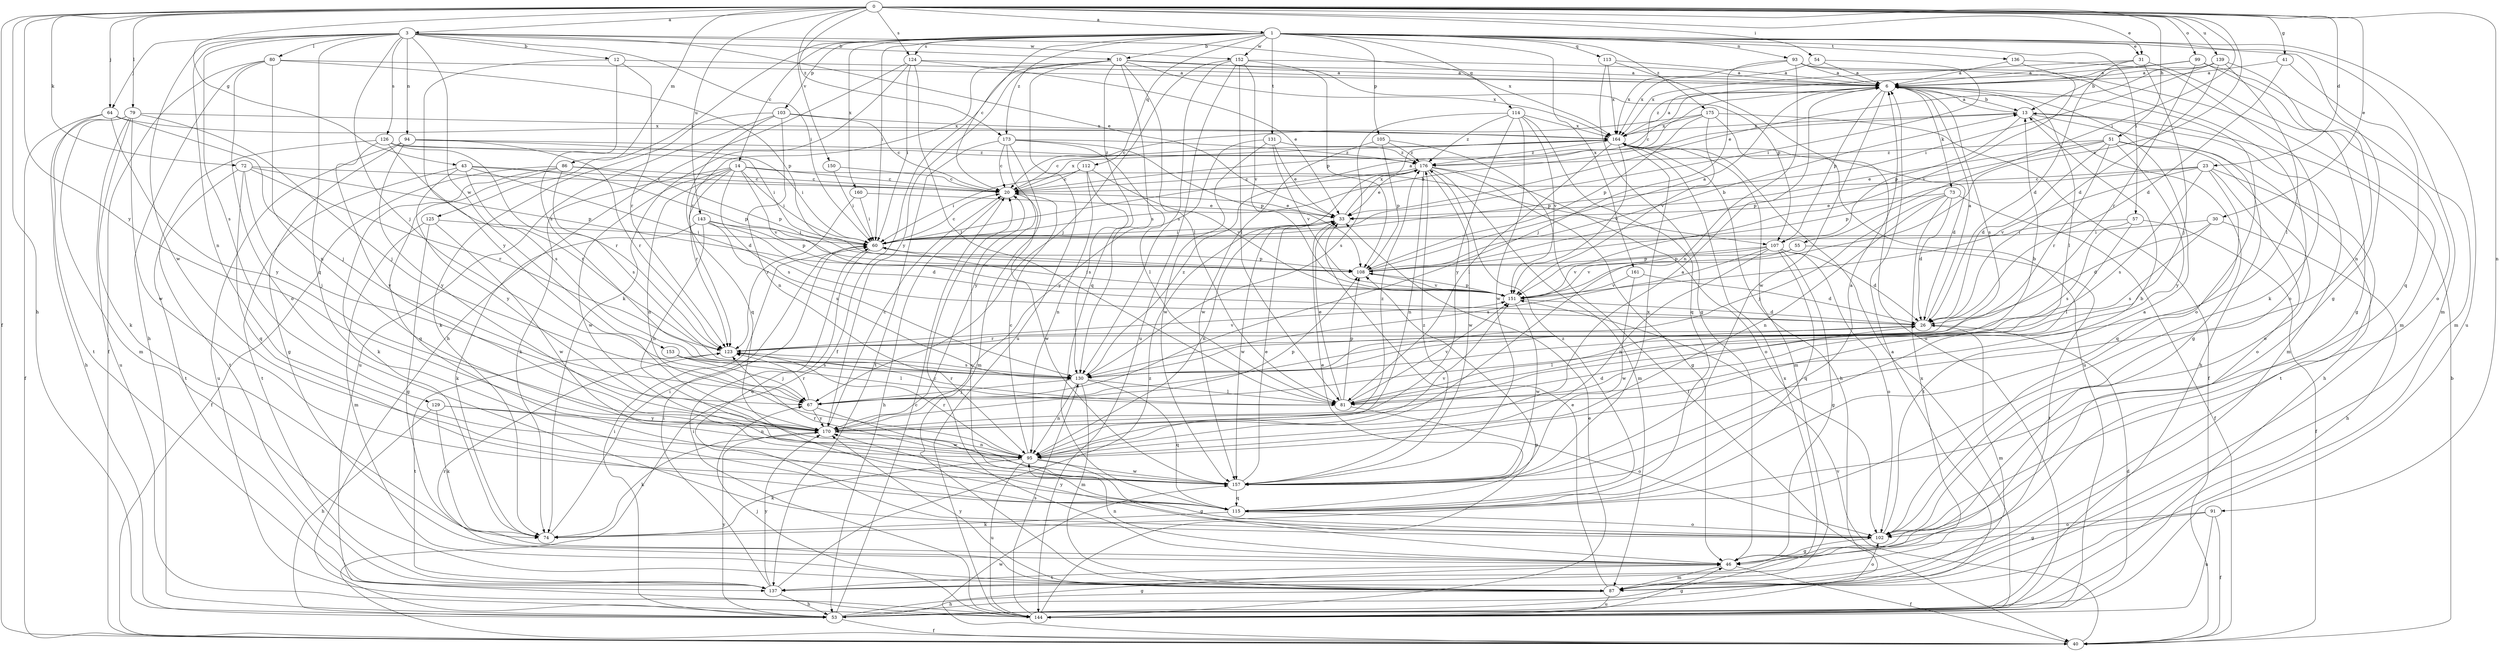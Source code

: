 strict digraph  {
0;
1;
3;
6;
10;
12;
13;
14;
20;
23;
26;
30;
31;
33;
40;
41;
43;
46;
51;
53;
54;
55;
57;
60;
64;
67;
72;
73;
74;
79;
80;
81;
86;
87;
91;
93;
94;
95;
99;
102;
103;
105;
107;
108;
112;
113;
114;
115;
123;
124;
125;
126;
129;
130;
131;
136;
137;
139;
143;
144;
150;
151;
152;
153;
157;
160;
161;
164;
170;
173;
175;
176;
0 -> 1  [label=a];
0 -> 3  [label=a];
0 -> 23  [label=d];
0 -> 30  [label=e];
0 -> 31  [label=e];
0 -> 40  [label=f];
0 -> 41  [label=g];
0 -> 43  [label=g];
0 -> 51  [label=h];
0 -> 53  [label=h];
0 -> 54  [label=i];
0 -> 55  [label=i];
0 -> 64  [label=j];
0 -> 72  [label=k];
0 -> 79  [label=l];
0 -> 86  [label=m];
0 -> 91  [label=n];
0 -> 99  [label=o];
0 -> 124  [label=s];
0 -> 139  [label=u];
0 -> 143  [label=u];
0 -> 150  [label=v];
0 -> 151  [label=v];
0 -> 170  [label=y];
0 -> 173  [label=z];
1 -> 10  [label=b];
1 -> 14  [label=c];
1 -> 20  [label=c];
1 -> 31  [label=e];
1 -> 46  [label=g];
1 -> 57  [label=i];
1 -> 60  [label=i];
1 -> 87  [label=m];
1 -> 93  [label=n];
1 -> 103  [label=p];
1 -> 105  [label=p];
1 -> 112  [label=q];
1 -> 113  [label=q];
1 -> 114  [label=q];
1 -> 124  [label=s];
1 -> 125  [label=s];
1 -> 131  [label=t];
1 -> 136  [label=t];
1 -> 144  [label=u];
1 -> 152  [label=w];
1 -> 160  [label=x];
1 -> 161  [label=x];
1 -> 173  [label=z];
1 -> 175  [label=z];
3 -> 10  [label=b];
3 -> 12  [label=b];
3 -> 33  [label=e];
3 -> 60  [label=i];
3 -> 64  [label=j];
3 -> 67  [label=j];
3 -> 80  [label=l];
3 -> 94  [label=n];
3 -> 95  [label=n];
3 -> 115  [label=q];
3 -> 126  [label=s];
3 -> 129  [label=s];
3 -> 152  [label=w];
3 -> 153  [label=w];
3 -> 157  [label=w];
3 -> 164  [label=x];
6 -> 13  [label=b];
6 -> 20  [label=c];
6 -> 73  [label=k];
6 -> 81  [label=l];
6 -> 102  [label=o];
6 -> 107  [label=p];
6 -> 130  [label=s];
6 -> 157  [label=w];
10 -> 6  [label=a];
10 -> 40  [label=f];
10 -> 81  [label=l];
10 -> 107  [label=p];
10 -> 115  [label=q];
10 -> 123  [label=r];
10 -> 130  [label=s];
10 -> 144  [label=u];
10 -> 164  [label=x];
10 -> 170  [label=y];
12 -> 6  [label=a];
12 -> 123  [label=r];
12 -> 130  [label=s];
12 -> 170  [label=y];
13 -> 6  [label=a];
13 -> 46  [label=g];
13 -> 53  [label=h];
13 -> 87  [label=m];
13 -> 107  [label=p];
13 -> 164  [label=x];
14 -> 20  [label=c];
14 -> 60  [label=i];
14 -> 74  [label=k];
14 -> 95  [label=n];
14 -> 107  [label=p];
14 -> 123  [label=r];
14 -> 130  [label=s];
14 -> 151  [label=v];
14 -> 157  [label=w];
20 -> 33  [label=e];
20 -> 53  [label=h];
20 -> 157  [label=w];
20 -> 164  [label=x];
23 -> 20  [label=c];
23 -> 102  [label=o];
23 -> 108  [label=p];
23 -> 115  [label=q];
23 -> 130  [label=s];
23 -> 137  [label=t];
23 -> 151  [label=v];
26 -> 6  [label=a];
26 -> 81  [label=l];
26 -> 87  [label=m];
26 -> 123  [label=r];
30 -> 26  [label=d];
30 -> 53  [label=h];
30 -> 60  [label=i];
30 -> 130  [label=s];
31 -> 6  [label=a];
31 -> 26  [label=d];
31 -> 46  [label=g];
31 -> 67  [label=j];
31 -> 164  [label=x];
33 -> 60  [label=i];
33 -> 95  [label=n];
33 -> 157  [label=w];
33 -> 164  [label=x];
40 -> 13  [label=b];
40 -> 151  [label=v];
40 -> 157  [label=w];
41 -> 6  [label=a];
41 -> 26  [label=d];
41 -> 115  [label=q];
43 -> 20  [label=c];
43 -> 26  [label=d];
43 -> 108  [label=p];
43 -> 123  [label=r];
43 -> 137  [label=t];
43 -> 170  [label=y];
46 -> 20  [label=c];
46 -> 40  [label=f];
46 -> 87  [label=m];
46 -> 95  [label=n];
46 -> 137  [label=t];
51 -> 26  [label=d];
51 -> 33  [label=e];
51 -> 53  [label=h];
51 -> 102  [label=o];
51 -> 108  [label=p];
51 -> 123  [label=r];
51 -> 170  [label=y];
51 -> 176  [label=z];
53 -> 6  [label=a];
53 -> 20  [label=c];
53 -> 40  [label=f];
53 -> 46  [label=g];
53 -> 60  [label=i];
53 -> 164  [label=x];
53 -> 170  [label=y];
54 -> 6  [label=a];
54 -> 60  [label=i];
54 -> 164  [label=x];
55 -> 108  [label=p];
55 -> 137  [label=t];
55 -> 151  [label=v];
57 -> 40  [label=f];
57 -> 60  [label=i];
57 -> 81  [label=l];
57 -> 130  [label=s];
60 -> 6  [label=a];
60 -> 13  [label=b];
60 -> 20  [label=c];
60 -> 102  [label=o];
60 -> 108  [label=p];
64 -> 40  [label=f];
64 -> 67  [label=j];
64 -> 137  [label=t];
64 -> 164  [label=x];
64 -> 170  [label=y];
67 -> 123  [label=r];
67 -> 157  [label=w];
67 -> 170  [label=y];
72 -> 20  [label=c];
72 -> 67  [label=j];
72 -> 108  [label=p];
72 -> 115  [label=q];
72 -> 123  [label=r];
72 -> 137  [label=t];
73 -> 26  [label=d];
73 -> 33  [label=e];
73 -> 40  [label=f];
73 -> 67  [label=j];
73 -> 95  [label=n];
73 -> 137  [label=t];
74 -> 60  [label=i];
79 -> 53  [label=h];
79 -> 67  [label=j];
79 -> 74  [label=k];
79 -> 87  [label=m];
79 -> 144  [label=u];
79 -> 157  [label=w];
79 -> 164  [label=x];
80 -> 6  [label=a];
80 -> 40  [label=f];
80 -> 53  [label=h];
80 -> 95  [label=n];
80 -> 102  [label=o];
80 -> 108  [label=p];
81 -> 13  [label=b];
81 -> 33  [label=e];
81 -> 102  [label=o];
81 -> 108  [label=p];
81 -> 123  [label=r];
81 -> 151  [label=v];
86 -> 20  [label=c];
86 -> 40  [label=f];
86 -> 74  [label=k];
86 -> 108  [label=p];
86 -> 115  [label=q];
86 -> 130  [label=s];
87 -> 33  [label=e];
87 -> 53  [label=h];
87 -> 102  [label=o];
87 -> 123  [label=r];
87 -> 144  [label=u];
87 -> 170  [label=y];
91 -> 40  [label=f];
91 -> 46  [label=g];
91 -> 102  [label=o];
91 -> 144  [label=u];
93 -> 6  [label=a];
93 -> 67  [label=j];
93 -> 87  [label=m];
93 -> 95  [label=n];
93 -> 102  [label=o];
93 -> 164  [label=x];
94 -> 46  [label=g];
94 -> 60  [label=i];
94 -> 123  [label=r];
94 -> 144  [label=u];
94 -> 170  [label=y];
94 -> 176  [label=z];
95 -> 6  [label=a];
95 -> 20  [label=c];
95 -> 46  [label=g];
95 -> 74  [label=k];
95 -> 123  [label=r];
95 -> 144  [label=u];
95 -> 151  [label=v];
95 -> 157  [label=w];
99 -> 6  [label=a];
99 -> 13  [label=b];
99 -> 87  [label=m];
99 -> 102  [label=o];
99 -> 123  [label=r];
99 -> 176  [label=z];
102 -> 6  [label=a];
102 -> 20  [label=c];
102 -> 46  [label=g];
102 -> 170  [label=y];
103 -> 20  [label=c];
103 -> 74  [label=k];
103 -> 95  [label=n];
103 -> 115  [label=q];
103 -> 144  [label=u];
103 -> 164  [label=x];
105 -> 40  [label=f];
105 -> 108  [label=p];
105 -> 157  [label=w];
105 -> 176  [label=z];
107 -> 26  [label=d];
107 -> 46  [label=g];
107 -> 95  [label=n];
107 -> 102  [label=o];
107 -> 108  [label=p];
107 -> 115  [label=q];
107 -> 130  [label=s];
107 -> 151  [label=v];
108 -> 6  [label=a];
108 -> 13  [label=b];
108 -> 151  [label=v];
112 -> 20  [label=c];
112 -> 60  [label=i];
112 -> 95  [label=n];
112 -> 130  [label=s];
112 -> 151  [label=v];
113 -> 6  [label=a];
113 -> 46  [label=g];
113 -> 144  [label=u];
113 -> 164  [label=x];
114 -> 115  [label=q];
114 -> 130  [label=s];
114 -> 151  [label=v];
114 -> 157  [label=w];
114 -> 164  [label=x];
114 -> 170  [label=y];
114 -> 176  [label=z];
115 -> 33  [label=e];
115 -> 74  [label=k];
115 -> 102  [label=o];
115 -> 176  [label=z];
123 -> 130  [label=s];
123 -> 137  [label=t];
123 -> 151  [label=v];
124 -> 6  [label=a];
124 -> 33  [label=e];
124 -> 53  [label=h];
124 -> 60  [label=i];
124 -> 74  [label=k];
124 -> 81  [label=l];
125 -> 46  [label=g];
125 -> 60  [label=i];
125 -> 87  [label=m];
125 -> 157  [label=w];
126 -> 60  [label=i];
126 -> 123  [label=r];
126 -> 130  [label=s];
126 -> 137  [label=t];
126 -> 170  [label=y];
126 -> 176  [label=z];
129 -> 53  [label=h];
129 -> 74  [label=k];
129 -> 95  [label=n];
129 -> 170  [label=y];
130 -> 67  [label=j];
130 -> 81  [label=l];
130 -> 87  [label=m];
130 -> 95  [label=n];
130 -> 115  [label=q];
130 -> 176  [label=z];
131 -> 33  [label=e];
131 -> 151  [label=v];
131 -> 157  [label=w];
131 -> 170  [label=y];
131 -> 176  [label=z];
136 -> 6  [label=a];
136 -> 74  [label=k];
136 -> 151  [label=v];
137 -> 53  [label=h];
137 -> 60  [label=i];
137 -> 170  [label=y];
137 -> 176  [label=z];
139 -> 6  [label=a];
139 -> 26  [label=d];
139 -> 33  [label=e];
139 -> 60  [label=i];
139 -> 81  [label=l];
139 -> 95  [label=n];
143 -> 26  [label=d];
143 -> 60  [label=i];
143 -> 74  [label=k];
143 -> 95  [label=n];
143 -> 108  [label=p];
143 -> 130  [label=s];
144 -> 26  [label=d];
144 -> 33  [label=e];
144 -> 46  [label=g];
144 -> 60  [label=i];
144 -> 67  [label=j];
144 -> 108  [label=p];
144 -> 130  [label=s];
144 -> 164  [label=x];
150 -> 20  [label=c];
150 -> 60  [label=i];
151 -> 26  [label=d];
151 -> 60  [label=i];
151 -> 108  [label=p];
151 -> 157  [label=w];
152 -> 6  [label=a];
152 -> 67  [label=j];
152 -> 81  [label=l];
152 -> 108  [label=p];
152 -> 130  [label=s];
152 -> 144  [label=u];
152 -> 151  [label=v];
153 -> 67  [label=j];
153 -> 81  [label=l];
153 -> 130  [label=s];
157 -> 6  [label=a];
157 -> 13  [label=b];
157 -> 33  [label=e];
157 -> 115  [label=q];
157 -> 123  [label=r];
157 -> 164  [label=x];
157 -> 176  [label=z];
160 -> 33  [label=e];
160 -> 60  [label=i];
160 -> 123  [label=r];
161 -> 26  [label=d];
161 -> 151  [label=v];
161 -> 157  [label=w];
164 -> 6  [label=a];
164 -> 20  [label=c];
164 -> 26  [label=d];
164 -> 53  [label=h];
164 -> 81  [label=l];
164 -> 87  [label=m];
164 -> 151  [label=v];
164 -> 176  [label=z];
170 -> 20  [label=c];
170 -> 26  [label=d];
170 -> 74  [label=k];
170 -> 95  [label=n];
170 -> 108  [label=p];
170 -> 176  [label=z];
173 -> 20  [label=c];
173 -> 81  [label=l];
173 -> 87  [label=m];
173 -> 108  [label=p];
173 -> 137  [label=t];
173 -> 170  [label=y];
173 -> 176  [label=z];
175 -> 20  [label=c];
175 -> 40  [label=f];
175 -> 108  [label=p];
175 -> 144  [label=u];
175 -> 151  [label=v];
175 -> 164  [label=x];
176 -> 20  [label=c];
176 -> 33  [label=e];
176 -> 46  [label=g];
176 -> 87  [label=m];
176 -> 95  [label=n];
176 -> 102  [label=o];
176 -> 157  [label=w];
}
